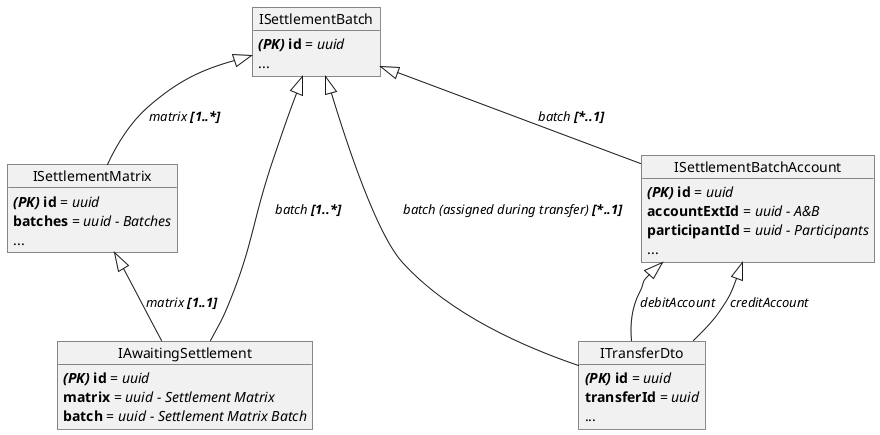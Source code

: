 @startuml

object ISettlementMatrix
    ISettlementMatrix : **//(PK)// id** = //uuid//
    ISettlementMatrix : **batches** = //uuid - Batches//
    ISettlementMatrix : ...
object ITransferDto
    ITransferDto : **//(PK)// id** = //uuid//
    ITransferDto : **transferId** = //uuid//
    ITransferDto : ...
object ISettlementBatchAccount
    ISettlementBatchAccount : **//(PK)// id** = //uuid//
    ISettlementBatchAccount : **accountExtId** = //uuid - A&B//
    ISettlementBatchAccount : **participantId** = //uuid - Participants//
    ISettlementBatchAccount : ...
object ISettlementBatch
    ISettlementBatch : **//(PK)// id** = //uuid//
    ISettlementBatch : ...
object IAwaitingSettlement
    IAwaitingSettlement : **//(PK)// id** = //uuid//
    IAwaitingSettlement : **matrix** = //uuid - Settlement Matrix//
    IAwaitingSettlement : **batch** = //uuid - Settlement Matrix Batch//

ISettlementBatchAccount <|-- ITransferDto : //debitAccount//
ISettlementBatchAccount <|-- ITransferDto : //creditAccount//
ISettlementBatch <|-- ITransferDto : //batch (assigned during transfer) **[*..1]**//
ISettlementBatch <|-- ISettlementBatchAccount : //batch **[*..1]**//

ISettlementBatch <|-- IAwaitingSettlement : //batch **[1..*]**//
ISettlementMatrix <|-- IAwaitingSettlement : //matrix **[1..1]**//
ISettlementBatch <|-- ISettlementMatrix : //matrix **[1..*]**//

@enduml
